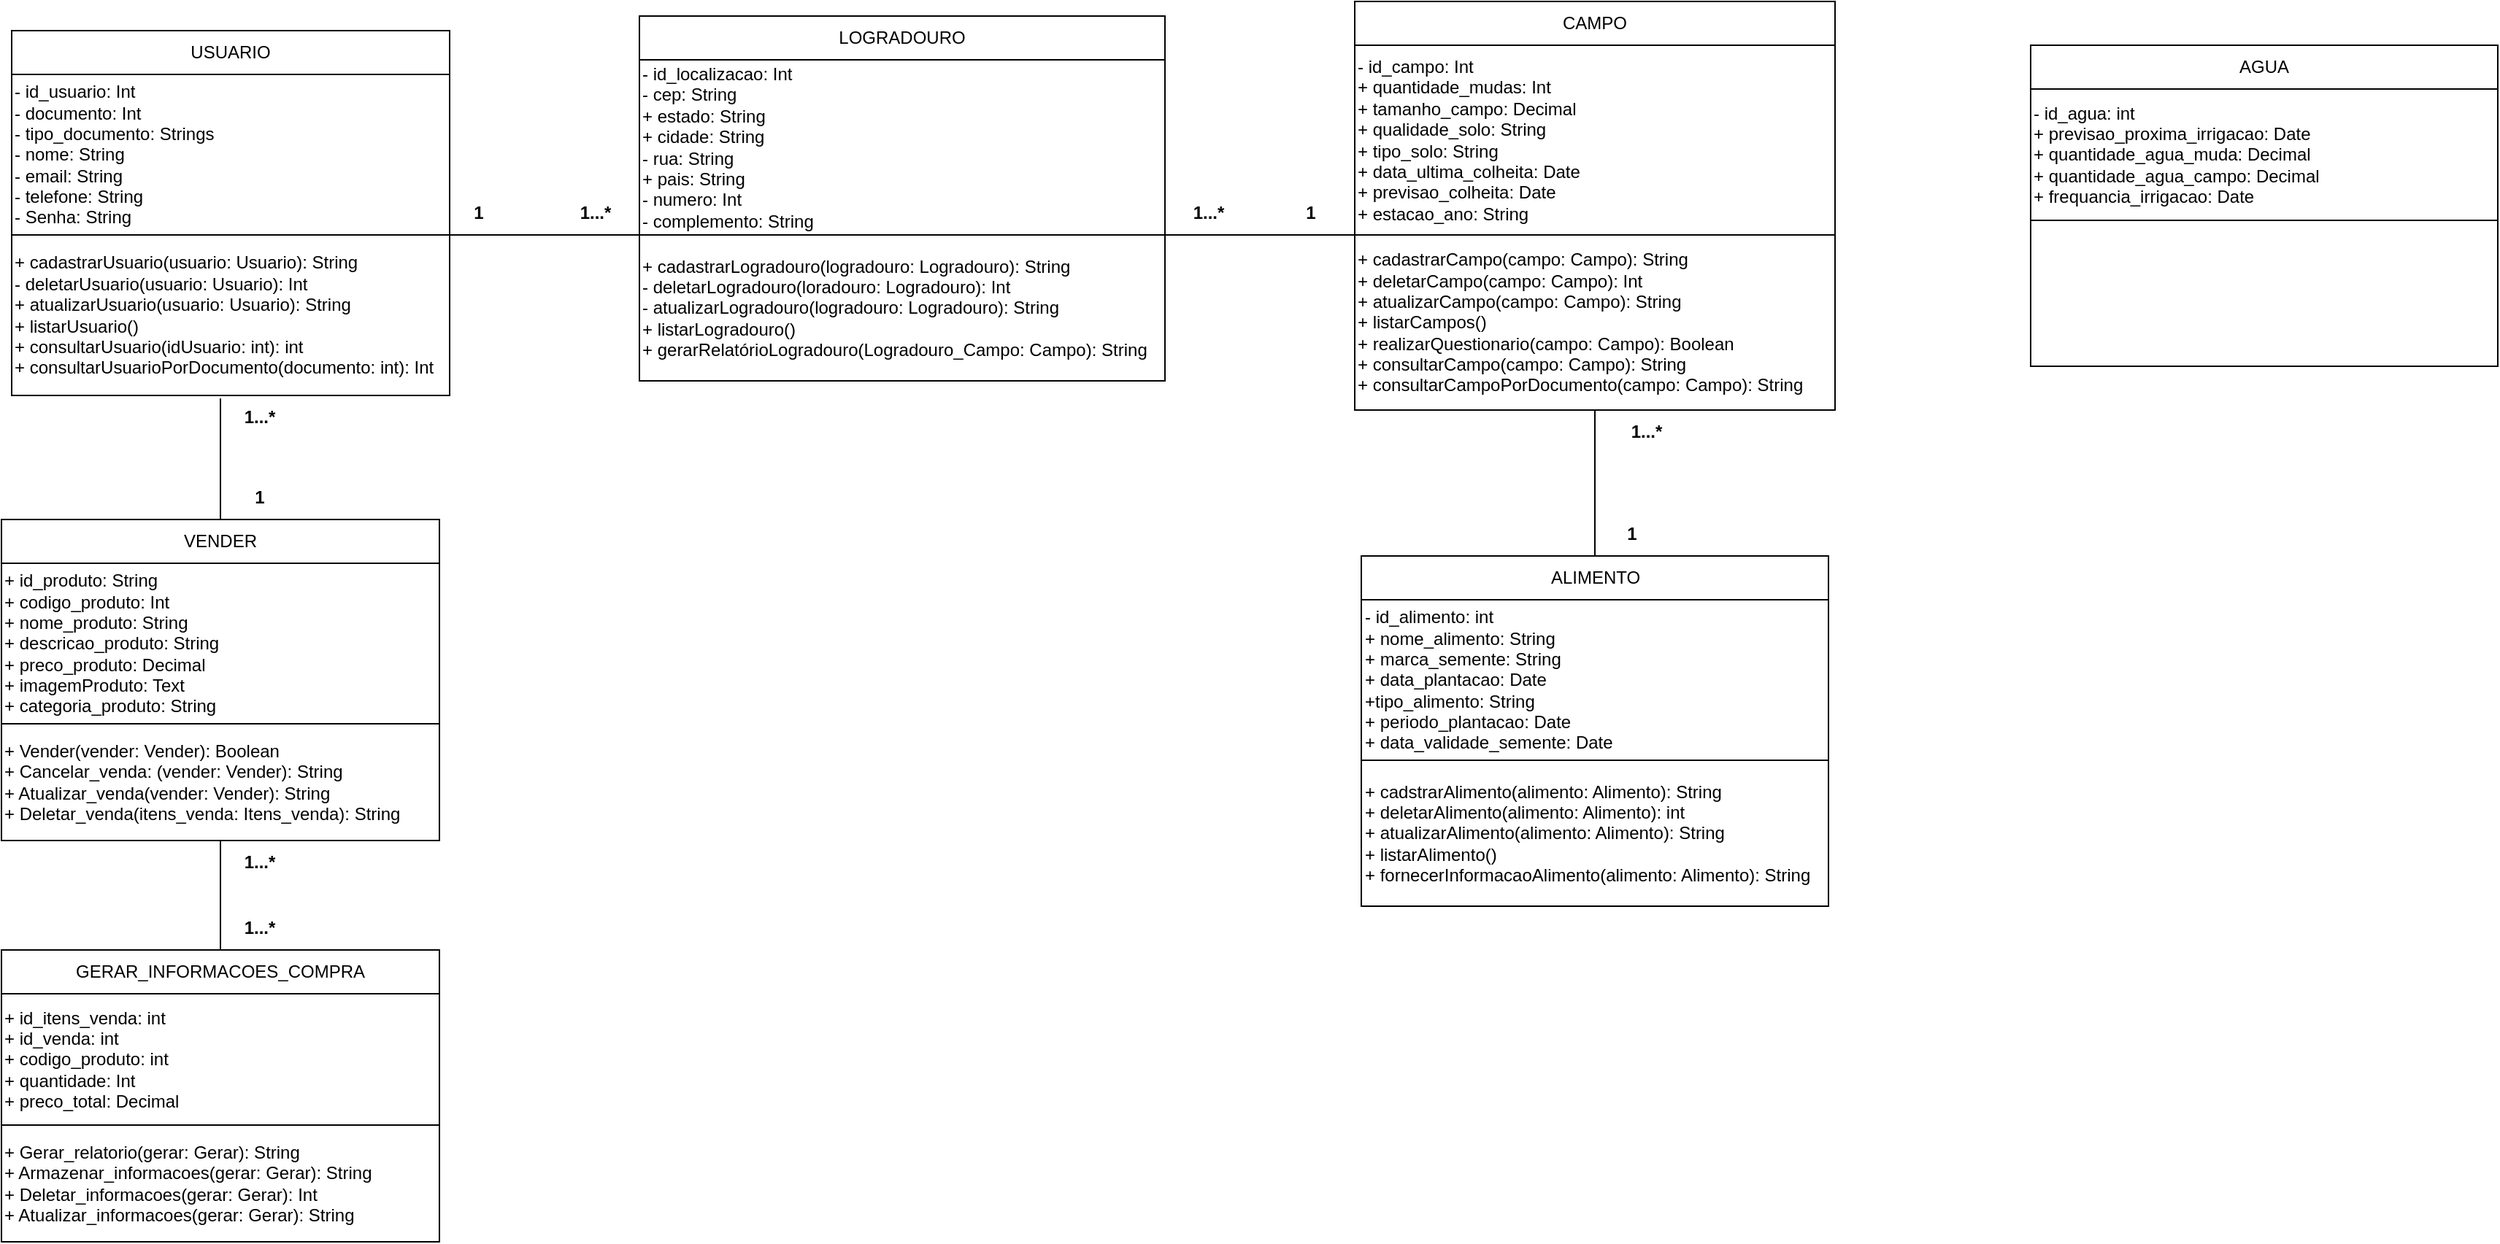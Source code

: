 <mxfile version="24.8.2">
  <diagram name="Página-1" id="ytihJ-0XNnwM5QsC00rT">
    <mxGraphModel dx="1229" dy="530" grid="1" gridSize="10" guides="1" tooltips="1" connect="1" arrows="1" fold="1" page="1" pageScale="1" pageWidth="827" pageHeight="1169" math="0" shadow="0">
      <root>
        <mxCell id="0" />
        <mxCell id="1" parent="0" />
        <mxCell id="_89sPNCxz9gJoZE8T32z-1" value="USUARIO" style="rounded=0;whiteSpace=wrap;html=1;" vertex="1" parent="1">
          <mxGeometry x="37" y="400" width="300" height="30" as="geometry" />
        </mxCell>
        <mxCell id="_89sPNCxz9gJoZE8T32z-2" value="- id_usuario: Int&lt;div&gt;- documento: Int&lt;/div&gt;&lt;div&gt;- tipo_documento: Strings&lt;/div&gt;&lt;div&gt;- nome: String&lt;/div&gt;&lt;div&gt;- email: String&lt;/div&gt;&lt;div&gt;- telefone: String&lt;/div&gt;&lt;div&gt;- Senha: String&lt;/div&gt;" style="rounded=0;whiteSpace=wrap;html=1;align=left;" vertex="1" parent="1">
          <mxGeometry x="37" y="430" width="300" height="110" as="geometry" />
        </mxCell>
        <mxCell id="_89sPNCxz9gJoZE8T32z-3" value="+ cadastrarUsuario(usuario: Usuario): String&lt;div&gt;- deletarUsuario&lt;span style=&quot;background-color: initial;&quot;&gt;(usuario: Usuario): Int&lt;/span&gt;&lt;/div&gt;&lt;div&gt;&lt;span style=&quot;background-color: initial;&quot;&gt;+ atualizarUsuario&lt;/span&gt;&lt;span style=&quot;background-color: initial;&quot;&gt;(usuario: Usuario): String&lt;/span&gt;&lt;/div&gt;&lt;div&gt;&lt;span style=&quot;background-color: initial;&quot;&gt;+ listarUsuario()&lt;/span&gt;&lt;/div&gt;&lt;div&gt;&lt;span style=&quot;background-color: initial;&quot;&gt;+ consultarUsuario(idUsuario: int): int&lt;/span&gt;&lt;/div&gt;&lt;div&gt;&lt;span style=&quot;background-color: initial;&quot;&gt;+ consultarUsuarioPorDocumento(documento: int): Int&lt;/span&gt;&lt;/div&gt;" style="rounded=0;whiteSpace=wrap;html=1;align=left;" vertex="1" parent="1">
          <mxGeometry x="37" y="540" width="300" height="110" as="geometry" />
        </mxCell>
        <mxCell id="_89sPNCxz9gJoZE8T32z-4" value="LOGRADOURO" style="rounded=0;whiteSpace=wrap;html=1;" vertex="1" parent="1">
          <mxGeometry x="467" y="390" width="360" height="30" as="geometry" />
        </mxCell>
        <mxCell id="_89sPNCxz9gJoZE8T32z-5" value="- id_localizacao: Int&lt;div&gt;- cep: String&lt;/div&gt;&lt;div&gt;+ estado: String&lt;/div&gt;&lt;div&gt;+ cidade: String&lt;/div&gt;&lt;div&gt;- rua: String&lt;/div&gt;&lt;div&gt;+ pais: String&lt;/div&gt;&lt;div&gt;- numero: Int&lt;/div&gt;&lt;div&gt;- complemento: String&lt;/div&gt;" style="rounded=0;whiteSpace=wrap;html=1;align=left;" vertex="1" parent="1">
          <mxGeometry x="467" y="420" width="360" height="120" as="geometry" />
        </mxCell>
        <mxCell id="_89sPNCxz9gJoZE8T32z-6" value="&lt;div&gt;&lt;span style=&quot;background-color: initial;&quot;&gt;+ cadastrarLogradouro(logradouro: Logradouro): String&lt;/span&gt;&lt;/div&gt;&lt;div&gt;&lt;span style=&quot;background-color: initial;&quot;&gt;- deletarLogradouro(loradouro: Logradouro): Int&lt;/span&gt;&lt;/div&gt;&lt;div&gt;- atualizarLogradouro(logradouro: Logradouro): String&lt;/div&gt;&lt;div&gt;+ listarLogradouro()&lt;/div&gt;&lt;div&gt;+ gerarRelatórioLogradouro(Logradouro_Campo: Campo): String&lt;/div&gt;" style="rounded=0;whiteSpace=wrap;html=1;align=left;" vertex="1" parent="1">
          <mxGeometry x="467" y="540" width="360" height="100" as="geometry" />
        </mxCell>
        <mxCell id="_89sPNCxz9gJoZE8T32z-8" value="&lt;b&gt;1&lt;/b&gt;" style="text;html=1;align=center;verticalAlign=middle;whiteSpace=wrap;rounded=0;" vertex="1" parent="1">
          <mxGeometry x="327" y="510" width="60" height="30" as="geometry" />
        </mxCell>
        <mxCell id="_89sPNCxz9gJoZE8T32z-9" value="&lt;b&gt;1...*&lt;/b&gt;" style="text;html=1;align=center;verticalAlign=middle;whiteSpace=wrap;rounded=0;" vertex="1" parent="1">
          <mxGeometry x="407" y="510" width="60" height="30" as="geometry" />
        </mxCell>
        <mxCell id="_89sPNCxz9gJoZE8T32z-10" value="CAMPO" style="rounded=0;whiteSpace=wrap;html=1;" vertex="1" parent="1">
          <mxGeometry x="957" y="380" width="329" height="30" as="geometry" />
        </mxCell>
        <mxCell id="_89sPNCxz9gJoZE8T32z-11" value="- id_campo: Int&lt;div&gt;+ quantidade_mudas: Int&lt;/div&gt;&lt;div&gt;&lt;span style=&quot;background-color: initial;&quot;&gt;+ tamanho_campo: Decimal&lt;/span&gt;&lt;/div&gt;&lt;div&gt;+ qualidade_solo: String&lt;/div&gt;&lt;div&gt;+ tipo_solo: String&lt;/div&gt;&lt;div&gt;+ data_ultima_colheita: Date&lt;/div&gt;&lt;div&gt;+ previsao_colheita: Date&lt;/div&gt;&lt;div&gt;+ estacao_ano: String&lt;/div&gt;" style="rounded=0;whiteSpace=wrap;html=1;align=left;" vertex="1" parent="1">
          <mxGeometry x="957" y="410" width="329" height="130" as="geometry" />
        </mxCell>
        <mxCell id="_89sPNCxz9gJoZE8T32z-12" value="&lt;div&gt;&lt;span style=&quot;background-color: initial;&quot;&gt;+ cadastrarCampo(campo: Campo): String&lt;/span&gt;&lt;/div&gt;&lt;div&gt;&lt;span style=&quot;background-color: initial;&quot;&gt;+ deletarCampo(campo: Campo): Int&lt;/span&gt;&lt;/div&gt;&lt;div&gt;&lt;span style=&quot;background-color: initial;&quot;&gt;+ atualizarCampo(campo: Campo): String&lt;/span&gt;&lt;/div&gt;&lt;div&gt;&lt;span style=&quot;background-color: initial;&quot;&gt;+ listarCampos()&lt;/span&gt;&lt;/div&gt;&lt;div&gt;&lt;span style=&quot;background-color: initial;&quot;&gt;+ realizarQuestionario&lt;/span&gt;&lt;span style=&quot;background-color: initial;&quot;&gt;(campo: Campo): Boolean&lt;/span&gt;&lt;/div&gt;&lt;div&gt;&lt;span style=&quot;background-color: initial;&quot;&gt;+ consultarCampo&lt;/span&gt;&lt;span style=&quot;background-color: initial;&quot;&gt;(campo: Campo): String&lt;/span&gt;&lt;/div&gt;&lt;div&gt;&lt;span style=&quot;background-color: initial;&quot;&gt;+ consultarCampoPorDocumento&lt;/span&gt;&lt;span style=&quot;background-color: initial;&quot;&gt;(campo: Campo): String&lt;/span&gt;&lt;/div&gt;" style="rounded=0;whiteSpace=wrap;html=1;align=left;" vertex="1" parent="1">
          <mxGeometry x="957" y="540" width="329" height="120" as="geometry" />
        </mxCell>
        <mxCell id="_89sPNCxz9gJoZE8T32z-13" value="" style="endArrow=none;html=1;rounded=0;exitX=1;exitY=0;exitDx=0;exitDy=0;entryX=0;entryY=0;entryDx=0;entryDy=0;" edge="1" parent="1" source="_89sPNCxz9gJoZE8T32z-6" target="_89sPNCxz9gJoZE8T32z-12">
          <mxGeometry width="50" height="50" relative="1" as="geometry">
            <mxPoint x="827" y="760" as="sourcePoint" />
            <mxPoint x="877" y="710" as="targetPoint" />
          </mxGeometry>
        </mxCell>
        <mxCell id="_89sPNCxz9gJoZE8T32z-14" value="&lt;b&gt;1...*&lt;/b&gt;" style="text;html=1;align=center;verticalAlign=middle;whiteSpace=wrap;rounded=0;" vertex="1" parent="1">
          <mxGeometry x="827" y="510" width="60" height="30" as="geometry" />
        </mxCell>
        <mxCell id="_89sPNCxz9gJoZE8T32z-15" value="&lt;b&gt;1&lt;/b&gt;" style="text;html=1;align=center;verticalAlign=middle;whiteSpace=wrap;rounded=0;" vertex="1" parent="1">
          <mxGeometry x="897" y="510" width="60" height="30" as="geometry" />
        </mxCell>
        <mxCell id="_89sPNCxz9gJoZE8T32z-17" value="" style="endArrow=none;html=1;rounded=0;exitX=1;exitY=0;exitDx=0;exitDy=0;entryX=0;entryY=0;entryDx=0;entryDy=0;" edge="1" parent="1" source="_89sPNCxz9gJoZE8T32z-3" target="_89sPNCxz9gJoZE8T32z-6">
          <mxGeometry width="50" height="50" relative="1" as="geometry">
            <mxPoint x="527" y="740" as="sourcePoint" />
            <mxPoint x="577" y="690" as="targetPoint" />
          </mxGeometry>
        </mxCell>
        <mxCell id="_89sPNCxz9gJoZE8T32z-18" value="ALIMENTO" style="rounded=0;whiteSpace=wrap;html=1;" vertex="1" parent="1">
          <mxGeometry x="961.5" y="760" width="320" height="30" as="geometry" />
        </mxCell>
        <mxCell id="_89sPNCxz9gJoZE8T32z-19" value="- id_alimento: int&lt;div&gt;+ nome_alimento: String&lt;/div&gt;&lt;div&gt;+ marca_semente: String&lt;/div&gt;&lt;div&gt;+ data_plantacao: Date&lt;/div&gt;&lt;div&gt;+tipo_alimento: String&lt;/div&gt;&lt;div&gt;+ periodo_plantacao: Date&lt;/div&gt;&lt;div&gt;+ data_validade_semente: Date&lt;/div&gt;" style="rounded=0;whiteSpace=wrap;html=1;align=left;" vertex="1" parent="1">
          <mxGeometry x="961.5" y="790" width="320" height="110" as="geometry" />
        </mxCell>
        <mxCell id="_89sPNCxz9gJoZE8T32z-20" value="&lt;div&gt;&lt;span style=&quot;background-color: initial;&quot;&gt;+ cadstrarAlimento(alimento: Alimento): String&lt;/span&gt;&lt;/div&gt;&lt;div&gt;&lt;span style=&quot;background-color: initial;&quot;&gt;+ deletarAlimento(alimento: Alimento): int&lt;/span&gt;&lt;/div&gt;&lt;div&gt;&lt;span style=&quot;background-color: initial;&quot;&gt;+ atualizarAlimento&lt;/span&gt;&lt;span style=&quot;background-color: initial;&quot;&gt;(alimento: Alimento): String&lt;/span&gt;&lt;/div&gt;&lt;div&gt;&lt;span style=&quot;background-color: initial;&quot;&gt;+ listarAlimento()&lt;/span&gt;&lt;/div&gt;&lt;div&gt;&lt;span style=&quot;background-color: initial;&quot;&gt;+ fornecerInformacaoAlimento&lt;/span&gt;&lt;span style=&quot;background-color: initial;&quot;&gt;(alimento: Alimento): String&lt;/span&gt;&lt;/div&gt;" style="rounded=0;whiteSpace=wrap;html=1;align=left;" vertex="1" parent="1">
          <mxGeometry x="961.5" y="900" width="320" height="100" as="geometry" />
        </mxCell>
        <mxCell id="_89sPNCxz9gJoZE8T32z-21" value="&lt;b&gt;1&lt;/b&gt;" style="text;html=1;align=center;verticalAlign=middle;whiteSpace=wrap;rounded=0;" vertex="1" parent="1">
          <mxGeometry x="1117" y="730" width="60" height="30" as="geometry" />
        </mxCell>
        <mxCell id="_89sPNCxz9gJoZE8T32z-22" value="" style="endArrow=none;html=1;rounded=0;exitX=0.5;exitY=0;exitDx=0;exitDy=0;entryX=0.5;entryY=1;entryDx=0;entryDy=0;" edge="1" parent="1" source="_89sPNCxz9gJoZE8T32z-18" target="_89sPNCxz9gJoZE8T32z-12">
          <mxGeometry width="50" height="50" relative="1" as="geometry">
            <mxPoint x="1517" y="690" as="sourcePoint" />
            <mxPoint x="1567" y="640" as="targetPoint" />
          </mxGeometry>
        </mxCell>
        <mxCell id="_89sPNCxz9gJoZE8T32z-23" value="&lt;b&gt;1...*&lt;/b&gt;" style="text;html=1;align=center;verticalAlign=middle;whiteSpace=wrap;rounded=0;" vertex="1" parent="1">
          <mxGeometry x="1127" y="660" width="60" height="30" as="geometry" />
        </mxCell>
        <mxCell id="_89sPNCxz9gJoZE8T32z-25" value="VENDER" style="rounded=0;whiteSpace=wrap;html=1;" vertex="1" parent="1">
          <mxGeometry x="30" y="735" width="300" height="30" as="geometry" />
        </mxCell>
        <mxCell id="_89sPNCxz9gJoZE8T32z-26" value="+ id_produto: String&lt;div&gt;+ codigo_produto: Int&lt;/div&gt;&lt;div&gt;+ nome_produto: String&lt;/div&gt;&lt;div&gt;+ descricao_produto: String&lt;/div&gt;&lt;div&gt;+ preco_produto: Decimal&lt;/div&gt;&lt;div&gt;+ imagemProduto: Text&lt;/div&gt;&lt;div&gt;+ categoria_produto: String&lt;/div&gt;" style="rounded=0;whiteSpace=wrap;html=1;align=left;" vertex="1" parent="1">
          <mxGeometry x="30" y="765" width="300" height="110" as="geometry" />
        </mxCell>
        <mxCell id="_89sPNCxz9gJoZE8T32z-27" value="+ Vender(vender: Vender): Boolean&lt;div&gt;+ Cancelar_venda:&amp;nbsp;&lt;span style=&quot;background-color: initial;&quot;&gt;(vender: Vender): String&lt;/span&gt;&lt;/div&gt;&lt;div&gt;&lt;span style=&quot;background-color: initial;&quot;&gt;+ Atualizar_venda&lt;/span&gt;&lt;span style=&quot;background-color: initial;&quot;&gt;(vender: Vender): String&lt;/span&gt;&lt;/div&gt;&lt;div&gt;&lt;span style=&quot;background-color: initial;&quot;&gt;+ Deletar_venda(itens_venda: Itens_venda): String&lt;/span&gt;&lt;/div&gt;" style="rounded=0;whiteSpace=wrap;html=1;align=left;" vertex="1" parent="1">
          <mxGeometry x="30" y="875" width="300" height="80" as="geometry" />
        </mxCell>
        <mxCell id="_89sPNCxz9gJoZE8T32z-28" value="" style="endArrow=none;html=1;rounded=0;entryX=0.475;entryY=1.02;entryDx=0;entryDy=0;entryPerimeter=0;exitX=0.5;exitY=0;exitDx=0;exitDy=0;" edge="1" parent="1" source="_89sPNCxz9gJoZE8T32z-25" target="_89sPNCxz9gJoZE8T32z-3">
          <mxGeometry width="50" height="50" relative="1" as="geometry">
            <mxPoint x="547" y="840" as="sourcePoint" />
            <mxPoint x="597" y="790" as="targetPoint" />
            <Array as="points">
              <mxPoint x="180" y="652" />
            </Array>
          </mxGeometry>
        </mxCell>
        <mxCell id="_89sPNCxz9gJoZE8T32z-29" value="&lt;b&gt;1&lt;/b&gt;" style="text;html=1;align=center;verticalAlign=middle;whiteSpace=wrap;rounded=0;" vertex="1" parent="1">
          <mxGeometry x="177" y="705" width="60" height="30" as="geometry" />
        </mxCell>
        <mxCell id="_89sPNCxz9gJoZE8T32z-30" value="&lt;b&gt;1...*&lt;/b&gt;" style="text;html=1;align=center;verticalAlign=middle;whiteSpace=wrap;rounded=0;" vertex="1" parent="1">
          <mxGeometry x="177" y="650" width="60" height="30" as="geometry" />
        </mxCell>
        <mxCell id="_89sPNCxz9gJoZE8T32z-34" value="" style="edgeStyle=orthogonalEdgeStyle;rounded=0;orthogonalLoop=1;jettySize=auto;html=1;" edge="1" parent="1" source="_89sPNCxz9gJoZE8T32z-31" target="_89sPNCxz9gJoZE8T32z-33">
          <mxGeometry relative="1" as="geometry" />
        </mxCell>
        <mxCell id="_89sPNCxz9gJoZE8T32z-31" value="GERAR_INFORMACOES_COMPRA" style="rounded=0;whiteSpace=wrap;html=1;" vertex="1" parent="1">
          <mxGeometry x="30" y="1030" width="300" height="30" as="geometry" />
        </mxCell>
        <mxCell id="_89sPNCxz9gJoZE8T32z-32" value="+ id_itens_venda: int&lt;div&gt;+ id_venda: int&lt;/div&gt;&lt;div&gt;+ codigo_produto: int&lt;/div&gt;&lt;div&gt;+ quantidade: Int&lt;/div&gt;&lt;div&gt;+ preco_total: Decimal&lt;/div&gt;" style="rounded=0;whiteSpace=wrap;html=1;align=left;" vertex="1" parent="1">
          <mxGeometry x="30" y="1060" width="300" height="90" as="geometry" />
        </mxCell>
        <mxCell id="_89sPNCxz9gJoZE8T32z-33" value="+ Gerar_relatorio(gerar: Gerar): String&lt;div&gt;+ Armazenar_informacoes&lt;span style=&quot;background-color: initial;&quot;&gt;(gerar: Gerar): String&lt;/span&gt;&lt;/div&gt;&lt;div&gt;&lt;span style=&quot;background-color: initial;&quot;&gt;+ Deletar_informacoes&lt;/span&gt;&lt;span style=&quot;background-color: initial;&quot;&gt;(gerar: Gerar): Int&lt;/span&gt;&lt;/div&gt;&lt;div&gt;+ Atualizar_informacoes&lt;span style=&quot;background-color: initial;&quot;&gt;(gerar: Gerar): String&lt;/span&gt;&lt;/div&gt;" style="rounded=0;whiteSpace=wrap;html=1;align=left;" vertex="1" parent="1">
          <mxGeometry x="30" y="1150" width="300" height="80" as="geometry" />
        </mxCell>
        <mxCell id="_89sPNCxz9gJoZE8T32z-35" value="" style="endArrow=none;html=1;rounded=0;entryX=0.5;entryY=1;entryDx=0;entryDy=0;exitX=0.5;exitY=0;exitDx=0;exitDy=0;" edge="1" parent="1" source="_89sPNCxz9gJoZE8T32z-31" target="_89sPNCxz9gJoZE8T32z-27">
          <mxGeometry width="50" height="50" relative="1" as="geometry">
            <mxPoint x="457" y="1040" as="sourcePoint" />
            <mxPoint x="507" y="990" as="targetPoint" />
          </mxGeometry>
        </mxCell>
        <mxCell id="_89sPNCxz9gJoZE8T32z-36" value="&lt;b&gt;1...*&lt;/b&gt;" style="text;html=1;align=center;verticalAlign=middle;whiteSpace=wrap;rounded=0;" vertex="1" parent="1">
          <mxGeometry x="177" y="955" width="60" height="30" as="geometry" />
        </mxCell>
        <mxCell id="_89sPNCxz9gJoZE8T32z-37" value="&lt;b&gt;1...*&lt;/b&gt;" style="text;html=1;align=center;verticalAlign=middle;whiteSpace=wrap;rounded=0;" vertex="1" parent="1">
          <mxGeometry x="177" y="1000" width="60" height="30" as="geometry" />
        </mxCell>
        <mxCell id="_89sPNCxz9gJoZE8T32z-38" value="AGUA" style="rounded=0;whiteSpace=wrap;html=1;" vertex="1" parent="1">
          <mxGeometry x="1420" y="410" width="320" height="30" as="geometry" />
        </mxCell>
        <mxCell id="_89sPNCxz9gJoZE8T32z-39" value="- id_agua: int&lt;div&gt;+ previsao_proxima_irrigacao: Date&lt;/div&gt;&lt;div&gt;+ quantidade_agua_muda: Decimal&lt;/div&gt;&lt;div&gt;+ quantidade_agua_campo: Decimal&lt;/div&gt;&lt;div&gt;+ frequancia_irrigacao: Date&lt;/div&gt;" style="rounded=0;whiteSpace=wrap;html=1;align=left;" vertex="1" parent="1">
          <mxGeometry x="1420" y="440" width="320" height="90" as="geometry" />
        </mxCell>
        <mxCell id="_89sPNCxz9gJoZE8T32z-40" value="" style="rounded=0;whiteSpace=wrap;html=1;align=left;" vertex="1" parent="1">
          <mxGeometry x="1420" y="530" width="320" height="100" as="geometry" />
        </mxCell>
      </root>
    </mxGraphModel>
  </diagram>
</mxfile>
